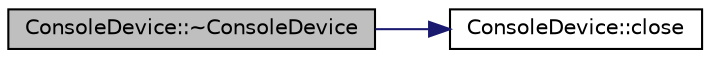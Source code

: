 digraph "ConsoleDevice::~ConsoleDevice"
{
 // INTERACTIVE_SVG=YES
  edge [fontname="Helvetica",fontsize="10",labelfontname="Helvetica",labelfontsize="10"];
  node [fontname="Helvetica",fontsize="10",shape=record];
  rankdir="LR";
  Node1 [label="ConsoleDevice::~ConsoleDevice",height=0.2,width=0.4,color="black", fillcolor="grey75", style="filled", fontcolor="black"];
  Node1 -> Node2 [color="midnightblue",fontsize="10",style="solid",fontname="Helvetica"];
  Node2 [label="ConsoleDevice::close",height=0.2,width=0.4,color="black", fillcolor="white", style="filled",URL="$classConsoleDevice.html#a765ea7445966208e73bbd6331e4de449"];
}
